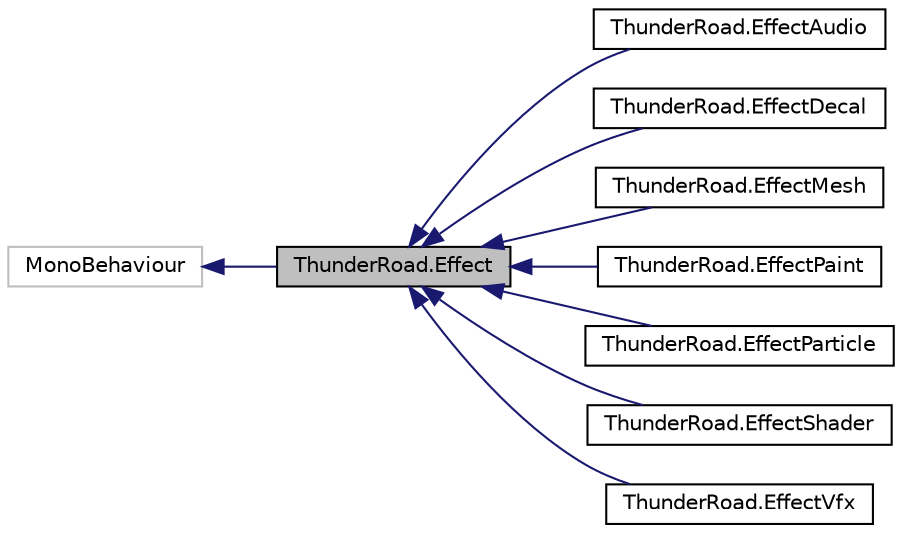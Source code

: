 digraph "ThunderRoad.Effect"
{
 // LATEX_PDF_SIZE
  edge [fontname="Helvetica",fontsize="10",labelfontname="Helvetica",labelfontsize="10"];
  node [fontname="Helvetica",fontsize="10",shape=record];
  rankdir="LR";
  Node1 [label="ThunderRoad.Effect",height=0.2,width=0.4,color="black", fillcolor="grey75", style="filled", fontcolor="black",tooltip="Class Effect. Implements the UnityEngine.MonoBehaviour"];
  Node2 -> Node1 [dir="back",color="midnightblue",fontsize="10",style="solid",fontname="Helvetica"];
  Node2 [label="MonoBehaviour",height=0.2,width=0.4,color="grey75", fillcolor="white", style="filled",tooltip=" "];
  Node1 -> Node3 [dir="back",color="midnightblue",fontsize="10",style="solid",fontname="Helvetica"];
  Node3 [label="ThunderRoad.EffectAudio",height=0.2,width=0.4,color="black", fillcolor="white", style="filled",URL="$class_thunder_road_1_1_effect_audio.html",tooltip="Class EffectAudio. Implements the ThunderRoad.Effect"];
  Node1 -> Node4 [dir="back",color="midnightblue",fontsize="10",style="solid",fontname="Helvetica"];
  Node4 [label="ThunderRoad.EffectDecal",height=0.2,width=0.4,color="black", fillcolor="white", style="filled",URL="$class_thunder_road_1_1_effect_decal.html",tooltip="Class EffectDecal. Implements the ThunderRoad.Effect"];
  Node1 -> Node5 [dir="back",color="midnightblue",fontsize="10",style="solid",fontname="Helvetica"];
  Node5 [label="ThunderRoad.EffectMesh",height=0.2,width=0.4,color="black", fillcolor="white", style="filled",URL="$class_thunder_road_1_1_effect_mesh.html",tooltip="Class EffectMesh. Implements the ThunderRoad.Effect"];
  Node1 -> Node6 [dir="back",color="midnightblue",fontsize="10",style="solid",fontname="Helvetica"];
  Node6 [label="ThunderRoad.EffectPaint",height=0.2,width=0.4,color="black", fillcolor="white", style="filled",URL="$class_thunder_road_1_1_effect_paint.html",tooltip="Class EffectPaint. Implements the ThunderRoad.Effect"];
  Node1 -> Node7 [dir="back",color="midnightblue",fontsize="10",style="solid",fontname="Helvetica"];
  Node7 [label="ThunderRoad.EffectParticle",height=0.2,width=0.4,color="black", fillcolor="white", style="filled",URL="$class_thunder_road_1_1_effect_particle.html",tooltip="Class EffectParticle. Implements the ThunderRoad.Effect"];
  Node1 -> Node8 [dir="back",color="midnightblue",fontsize="10",style="solid",fontname="Helvetica"];
  Node8 [label="ThunderRoad.EffectShader",height=0.2,width=0.4,color="black", fillcolor="white", style="filled",URL="$class_thunder_road_1_1_effect_shader.html",tooltip="Class EffectShader. Implements the ThunderRoad.Effect"];
  Node1 -> Node9 [dir="back",color="midnightblue",fontsize="10",style="solid",fontname="Helvetica"];
  Node9 [label="ThunderRoad.EffectVfx",height=0.2,width=0.4,color="black", fillcolor="white", style="filled",URL="$class_thunder_road_1_1_effect_vfx.html",tooltip="Class EffectVfx. Implements the ThunderRoad.Effect"];
}
